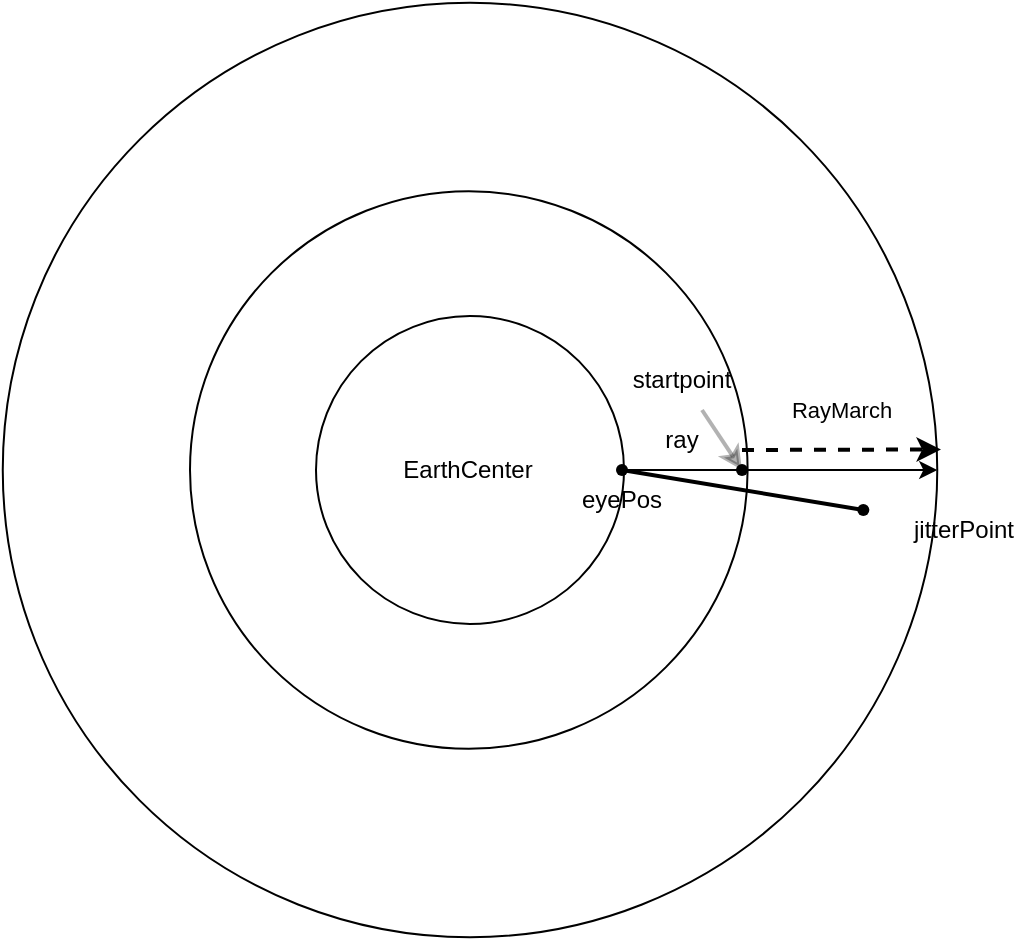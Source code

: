 <mxfile version="20.7.4" type="github"><diagram id="QuIFVqYuOReN_Ty9_B8s" name="第 1 页"><mxGraphModel dx="1709" dy="919" grid="1" gridSize="10" guides="1" tooltips="1" connect="1" arrows="1" fold="1" page="1" pageScale="1" pageWidth="827" pageHeight="1169" math="0" shadow="0"><root><mxCell id="0"/><mxCell id="1" parent="0"/><mxCell id="KNJC0nBtvB5t1GS08y0p-2" value="" style="ellipse;whiteSpace=wrap;html=1;aspect=fixed;" vertex="1" parent="1"><mxGeometry x="180.38" y="196.38" width="467.25" height="467.25" as="geometry"/></mxCell><mxCell id="KNJC0nBtvB5t1GS08y0p-3" value="" style="ellipse;whiteSpace=wrap;html=1;aspect=fixed;" vertex="1" parent="1"><mxGeometry x="274" y="290.6" width="278.81" height="278.81" as="geometry"/></mxCell><mxCell id="KNJC0nBtvB5t1GS08y0p-1" value="" style="ellipse;whiteSpace=wrap;html=1;aspect=fixed;" vertex="1" parent="1"><mxGeometry x="337" y="353" width="154" height="154" as="geometry"/></mxCell><mxCell id="KNJC0nBtvB5t1GS08y0p-6" value="EarthCenter" style="text;html=1;strokeColor=none;fillColor=none;align=center;verticalAlign=middle;whiteSpace=wrap;rounded=0;" vertex="1" parent="1"><mxGeometry x="383.41" y="415" width="60" height="30" as="geometry"/></mxCell><mxCell id="KNJC0nBtvB5t1GS08y0p-7" value="" style="endArrow=classic;html=1;rounded=0;startArrow=none;" edge="1" parent="1" source="KNJC0nBtvB5t1GS08y0p-19" target="KNJC0nBtvB5t1GS08y0p-2"><mxGeometry width="50" height="50" relative="1" as="geometry"><mxPoint x="491" y="440" as="sourcePoint"/><mxPoint x="541" y="390" as="targetPoint"/></mxGeometry></mxCell><mxCell id="KNJC0nBtvB5t1GS08y0p-8" value="eyePos" style="text;html=1;strokeColor=none;fillColor=none;align=center;verticalAlign=middle;whiteSpace=wrap;rounded=0;" vertex="1" parent="1"><mxGeometry x="460" y="430" width="60" height="30" as="geometry"/></mxCell><mxCell id="KNJC0nBtvB5t1GS08y0p-13" value="" style="shape=waypoint;sketch=0;fillStyle=solid;size=6;pointerEvents=1;points=[];fillColor=none;resizable=0;rotatable=0;perimeter=centerPerimeter;snapToPoint=1;" vertex="1" parent="1"><mxGeometry x="470" y="410" width="40" height="40" as="geometry"/></mxCell><mxCell id="KNJC0nBtvB5t1GS08y0p-15" value="ray" style="text;html=1;strokeColor=none;fillColor=none;align=center;verticalAlign=middle;whiteSpace=wrap;rounded=0;" vertex="1" parent="1"><mxGeometry x="490.0" y="400" width="60" height="30" as="geometry"/></mxCell><mxCell id="KNJC0nBtvB5t1GS08y0p-16" value="" style="endArrow=classic;html=1;rounded=0;entryX=1.004;entryY=0.478;entryDx=0;entryDy=0;entryPerimeter=0;dashed=1;strokeWidth=2;" edge="1" parent="1" target="KNJC0nBtvB5t1GS08y0p-2"><mxGeometry width="50" height="50" relative="1" as="geometry"><mxPoint x="550" y="420" as="sourcePoint"/><mxPoint x="440" y="450" as="targetPoint"/></mxGeometry></mxCell><mxCell id="KNJC0nBtvB5t1GS08y0p-17" value="&lt;font style=&quot;font-size: 11px;&quot;&gt;RayMarch&lt;/font&gt;" style="text;html=1;strokeColor=none;fillColor=none;align=center;verticalAlign=middle;whiteSpace=wrap;rounded=0;fontSize=9;" vertex="1" parent="1"><mxGeometry x="570" y="385" width="60" height="30" as="geometry"/></mxCell><mxCell id="KNJC0nBtvB5t1GS08y0p-33" style="rounded=0;orthogonalLoop=1;jettySize=auto;html=1;strokeWidth=2;fontSize=11;opacity=30;" edge="1" parent="1" source="KNJC0nBtvB5t1GS08y0p-18"><mxGeometry relative="1" as="geometry"><mxPoint x="550" y="430" as="targetPoint"/></mxGeometry></mxCell><mxCell id="KNJC0nBtvB5t1GS08y0p-18" value="startpoint" style="text;html=1;strokeColor=none;fillColor=none;align=center;verticalAlign=middle;whiteSpace=wrap;rounded=0;" vertex="1" parent="1"><mxGeometry x="490" y="370" width="60" height="30" as="geometry"/></mxCell><mxCell id="KNJC0nBtvB5t1GS08y0p-25" value="" style="endArrow=none;html=1;rounded=0;strokeWidth=2;" edge="1" parent="1" source="KNJC0nBtvB5t1GS08y0p-27" target="KNJC0nBtvB5t1GS08y0p-13"><mxGeometry width="50" height="50" relative="1" as="geometry"><mxPoint x="390" y="500" as="sourcePoint"/><mxPoint x="440" y="450" as="targetPoint"/></mxGeometry></mxCell><mxCell id="KNJC0nBtvB5t1GS08y0p-27" value="" style="shape=waypoint;sketch=0;fillStyle=solid;size=6;pointerEvents=1;points=[];fillColor=none;resizable=0;rotatable=0;perimeter=centerPerimeter;snapToPoint=1;" vertex="1" parent="1"><mxGeometry x="590.66" y="430" width="40" height="40" as="geometry"/></mxCell><mxCell id="KNJC0nBtvB5t1GS08y0p-28" value="jitterPoint" style="text;html=1;strokeColor=none;fillColor=none;align=center;verticalAlign=middle;whiteSpace=wrap;rounded=0;" vertex="1" parent="1"><mxGeometry x="630.66" y="445" width="60" height="30" as="geometry"/></mxCell><mxCell id="KNJC0nBtvB5t1GS08y0p-19" value="" style="shape=waypoint;sketch=0;fillStyle=solid;size=6;pointerEvents=1;points=[];fillColor=none;resizable=0;rotatable=0;perimeter=centerPerimeter;snapToPoint=1;" vertex="1" parent="1"><mxGeometry x="530" y="410.01" width="40" height="40" as="geometry"/></mxCell><mxCell id="KNJC0nBtvB5t1GS08y0p-29" value="" style="endArrow=none;html=1;rounded=0;" edge="1" parent="1" source="KNJC0nBtvB5t1GS08y0p-13" target="KNJC0nBtvB5t1GS08y0p-19"><mxGeometry width="50" height="50" relative="1" as="geometry"><mxPoint x="490" y="430" as="sourcePoint"/><mxPoint x="647.63" y="430.005" as="targetPoint"/></mxGeometry></mxCell></root></mxGraphModel></diagram></mxfile>